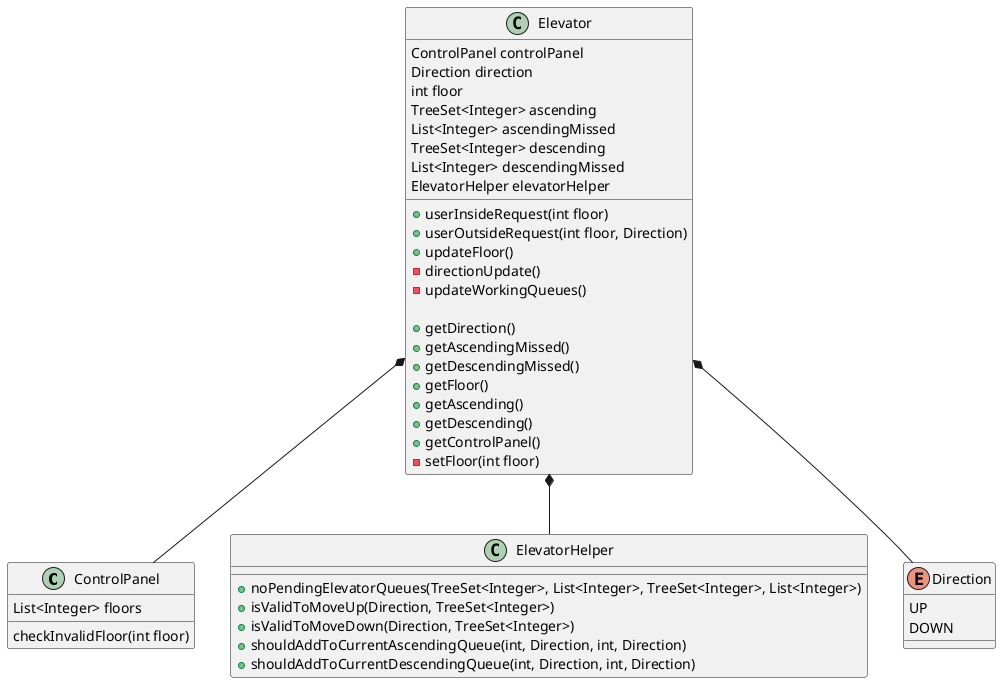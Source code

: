 @startuml
'https://plantuml.com/class-diagram

class ControlPanel {
    List<Integer> floors
    checkInvalidFloor(int floor)
}

class Elevator {
    ControlPanel controlPanel
    Direction direction
    int floor
    TreeSet<Integer> ascending
    List<Integer> ascendingMissed
    TreeSet<Integer> descending
    List<Integer> descendingMissed
    ElevatorHelper elevatorHelper

    +userInsideRequest(int floor)
    +userOutsideRequest(int floor, Direction)
    +updateFloor()
    -directionUpdate()
    -updateWorkingQueues()

    +getDirection()
    +getAscendingMissed()
    +getDescendingMissed()
    +getFloor()
    +getAscending()
    +getDescending()
    +getControlPanel()
    -setFloor(int floor)
}

class ElevatorHelper {
    +noPendingElevatorQueues(TreeSet<Integer>, List<Integer>, TreeSet<Integer>, List<Integer>)
    +isValidToMoveUp(Direction, TreeSet<Integer>)
    +isValidToMoveDown(Direction, TreeSet<Integer>)
    +shouldAddToCurrentAscendingQueue(int, Direction, int, Direction)
    +shouldAddToCurrentDescendingQueue(int, Direction, int, Direction)
}

enum Direction {
    UP
    DOWN
}

Elevator *-- ControlPanel
Elevator *-- Direction
Elevator *-- ElevatorHelper

@enduml